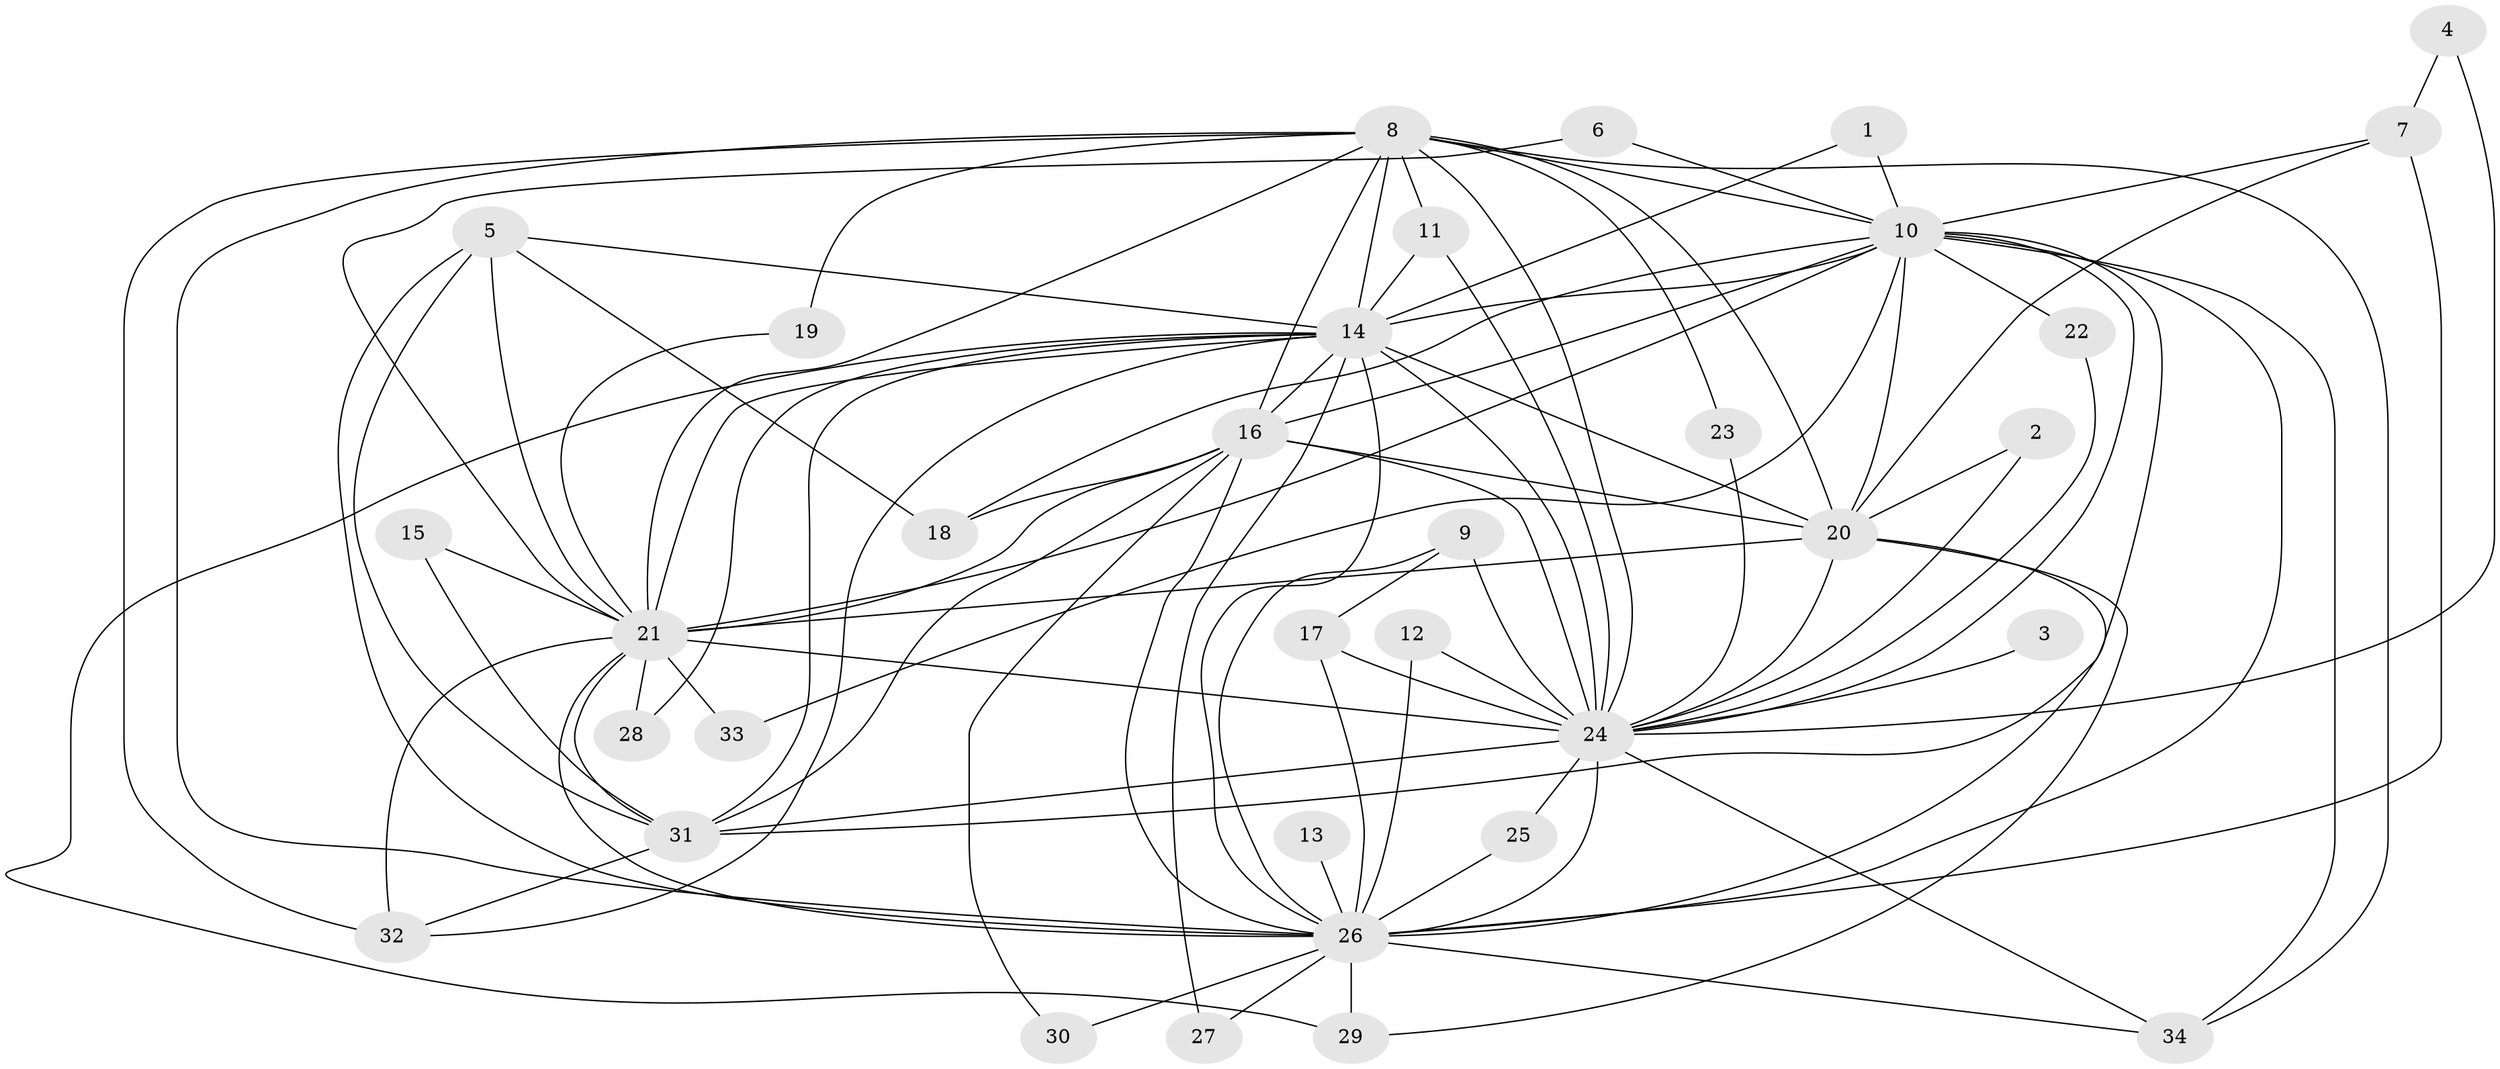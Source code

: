 // original degree distribution, {20: 0.029850746268656716, 19: 0.029850746268656716, 14: 0.04477611940298507, 16: 0.014925373134328358, 25: 0.014925373134328358, 15: 0.014925373134328358, 3: 0.16417910447761194, 8: 0.014925373134328358, 4: 0.05970149253731343, 2: 0.5970149253731343, 5: 0.014925373134328358}
// Generated by graph-tools (version 1.1) at 2025/49/03/09/25 03:49:38]
// undirected, 34 vertices, 92 edges
graph export_dot {
graph [start="1"]
  node [color=gray90,style=filled];
  1;
  2;
  3;
  4;
  5;
  6;
  7;
  8;
  9;
  10;
  11;
  12;
  13;
  14;
  15;
  16;
  17;
  18;
  19;
  20;
  21;
  22;
  23;
  24;
  25;
  26;
  27;
  28;
  29;
  30;
  31;
  32;
  33;
  34;
  1 -- 10 [weight=1.0];
  1 -- 14 [weight=1.0];
  2 -- 20 [weight=1.0];
  2 -- 24 [weight=1.0];
  3 -- 24 [weight=1.0];
  4 -- 7 [weight=1.0];
  4 -- 24 [weight=1.0];
  5 -- 14 [weight=1.0];
  5 -- 18 [weight=1.0];
  5 -- 21 [weight=1.0];
  5 -- 26 [weight=1.0];
  5 -- 31 [weight=1.0];
  6 -- 10 [weight=1.0];
  6 -- 21 [weight=1.0];
  7 -- 10 [weight=1.0];
  7 -- 20 [weight=1.0];
  7 -- 26 [weight=1.0];
  8 -- 10 [weight=2.0];
  8 -- 11 [weight=1.0];
  8 -- 14 [weight=1.0];
  8 -- 16 [weight=1.0];
  8 -- 19 [weight=1.0];
  8 -- 20 [weight=1.0];
  8 -- 21 [weight=1.0];
  8 -- 23 [weight=1.0];
  8 -- 24 [weight=2.0];
  8 -- 26 [weight=3.0];
  8 -- 32 [weight=1.0];
  8 -- 34 [weight=1.0];
  9 -- 17 [weight=1.0];
  9 -- 24 [weight=1.0];
  9 -- 26 [weight=1.0];
  10 -- 14 [weight=1.0];
  10 -- 16 [weight=1.0];
  10 -- 18 [weight=1.0];
  10 -- 20 [weight=3.0];
  10 -- 21 [weight=1.0];
  10 -- 22 [weight=1.0];
  10 -- 24 [weight=2.0];
  10 -- 26 [weight=2.0];
  10 -- 31 [weight=1.0];
  10 -- 33 [weight=1.0];
  10 -- 34 [weight=1.0];
  11 -- 14 [weight=1.0];
  11 -- 24 [weight=1.0];
  12 -- 24 [weight=1.0];
  12 -- 26 [weight=1.0];
  13 -- 26 [weight=2.0];
  14 -- 16 [weight=2.0];
  14 -- 20 [weight=2.0];
  14 -- 21 [weight=2.0];
  14 -- 24 [weight=3.0];
  14 -- 26 [weight=2.0];
  14 -- 27 [weight=1.0];
  14 -- 28 [weight=1.0];
  14 -- 29 [weight=1.0];
  14 -- 31 [weight=1.0];
  14 -- 32 [weight=1.0];
  15 -- 21 [weight=1.0];
  15 -- 31 [weight=1.0];
  16 -- 18 [weight=1.0];
  16 -- 20 [weight=1.0];
  16 -- 21 [weight=1.0];
  16 -- 24 [weight=3.0];
  16 -- 26 [weight=2.0];
  16 -- 30 [weight=1.0];
  16 -- 31 [weight=1.0];
  17 -- 24 [weight=1.0];
  17 -- 26 [weight=1.0];
  19 -- 21 [weight=1.0];
  20 -- 21 [weight=1.0];
  20 -- 24 [weight=2.0];
  20 -- 26 [weight=2.0];
  20 -- 29 [weight=1.0];
  21 -- 24 [weight=3.0];
  21 -- 26 [weight=2.0];
  21 -- 28 [weight=1.0];
  21 -- 31 [weight=1.0];
  21 -- 32 [weight=1.0];
  21 -- 33 [weight=1.0];
  22 -- 24 [weight=1.0];
  23 -- 24 [weight=1.0];
  24 -- 25 [weight=1.0];
  24 -- 26 [weight=6.0];
  24 -- 31 [weight=1.0];
  24 -- 34 [weight=2.0];
  25 -- 26 [weight=1.0];
  26 -- 27 [weight=1.0];
  26 -- 29 [weight=1.0];
  26 -- 30 [weight=1.0];
  26 -- 34 [weight=1.0];
  31 -- 32 [weight=1.0];
}
